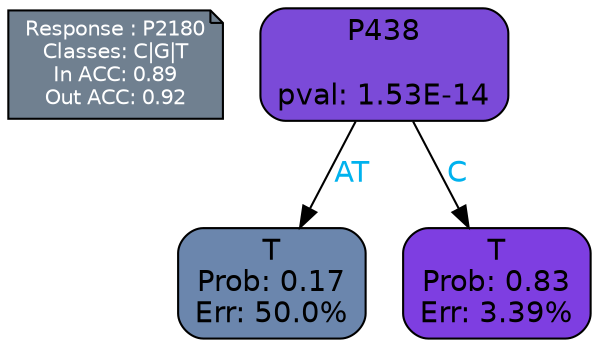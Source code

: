 digraph Tree {
node [shape=box, style="filled, rounded", color="black", fontname=helvetica] ;
graph [ranksep=equally, splines=polylines, bgcolor=transparent, dpi=600] ;
edge [fontname=helvetica] ;
LEGEND [label="Response : P2180
Classes: C|G|T
In ACC: 0.89
Out ACC: 0.92
",shape=note,align=left,style=filled,fillcolor="slategray",fontcolor="white",fontsize=10];1 [label="P438

pval: 1.53E-14", fillcolor="#7b4ad8"] ;
2 [label="T
Prob: 0.17
Err: 50.0%", fillcolor="#6b86ad"] ;
3 [label="T
Prob: 0.83
Err: 3.39%", fillcolor="#7e3ee1"] ;
1 -> 2 [label="AT",fontcolor=deepskyblue2] ;
1 -> 3 [label="C",fontcolor=deepskyblue2] ;
{rank = same; 2;3;}{rank = same; LEGEND;1;}}